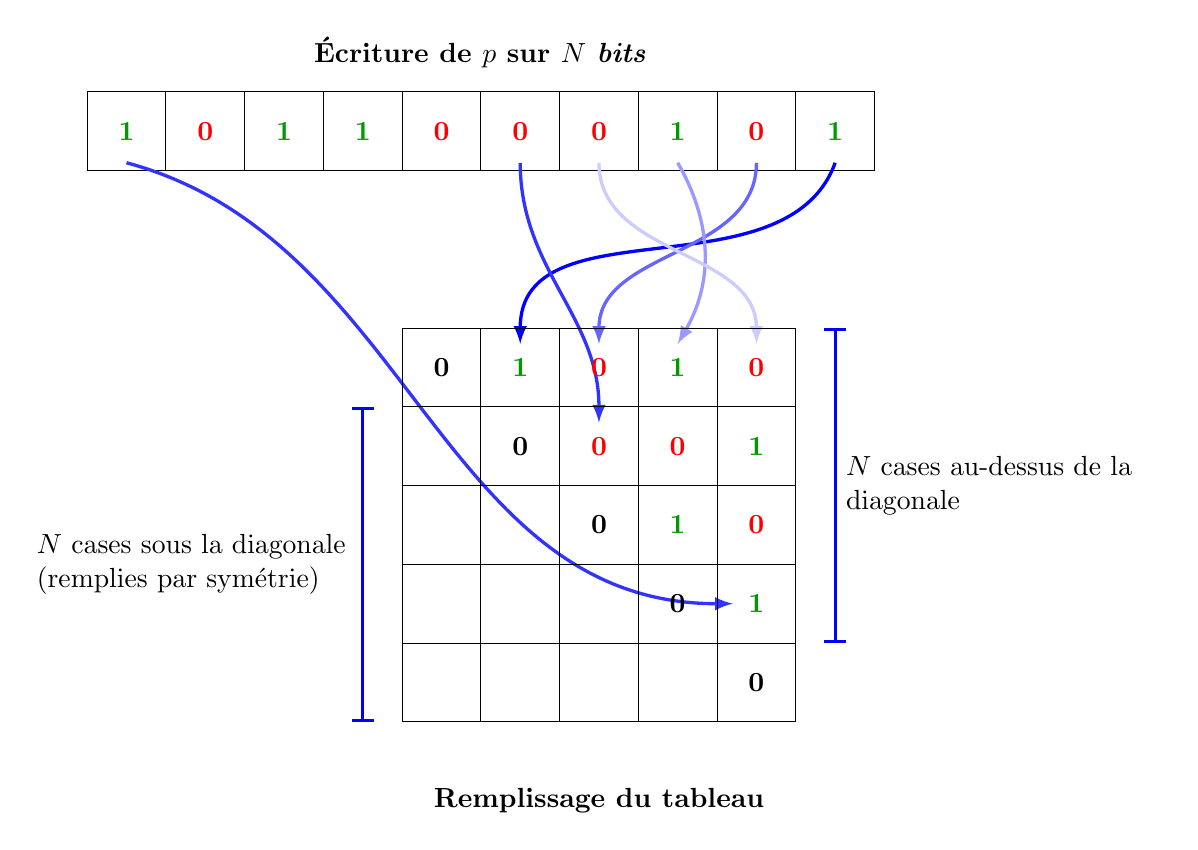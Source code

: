 \begin{tikzpicture}


\begin{scope}[xshift=-4cm,yshift=7cm]
\draw (0,0) grid ++(10,1);


\node[green!60!black] at (9.5,0.5) {\bf 1};
\node[red] at (8.5,0.5) {\bf 0};
\node[green!60!black] at (7.5,0.5) {\bf 1};
\node[red] at (6.5,0.5) {\bf 0};
\node[red] at (5.5,0.5) {\bf 0};
\node[red] at (4.5,0.5) {\bf 0};
\node[green!60!black] at (3.5,0.5) {\bf 1};
\node[green!60!black] at (2.5,0.5) {\bf 1};
\node[red] at (1.5,0.5) {\bf 0};
\node[green!60!black] at (0.5,0.5) {\bf 1};

\node at (5,1.5){\bf \'Ecriture de $p$ sur $N$ \emph{bits}};

\end{scope}

% Fleches

\draw[->,>=latex,blue,very thick] (5.5,7.1) to[out=-110,in=90,->] (1.5,4.8);
\draw[->,>=latex,blue!60,very thick] (4.5,7.1) to[out=-90,in=90,->] (2.5,4.8);
\draw[->,>=latex,blue!40,very thick] (3.5,7.1) to[out=-60,in=60,->] (3.5,4.8);
\draw[->,>=latex,blue!20,very thick] (2.5,7.1) to[out=-90,in=90,->] (4.5,4.8);

\draw[->,>=latex,blue!80,very thick] (1.5,7.1) to[out=-90,in=90,->] (2.5,3.8);

\draw[->,>=latex,blue!80,very thick] (-3.5,7.1) to[out=-15,in=180,->] (4.2,1.5);


% Tableau
\draw (0,0) grid ++(5,5);

\node[red] at (0.5,0.5) {\bf };
\node[green!60!black] at (1.5,0.5) {\bf };
\node[red] at (2.5,0.5) {\bf };
\node[green!60!black] at (3.5,0.5) {\bf };
\node[black] at (4.5,0.5) {\bf 0};

\node[green!60!black] at (0.5,1.5) {\bf };
\node[red] at (1.5,1.5) {\bf };
\node[green!60!black] at (2.5,1.5) {\bf };
\node[black] at (3.5,1.5) {\bf 0};
\node[green!60!black] at (4.5,1.5) {\bf 1};

\node[red] at (0.5,2.5) {\bf };
\node[green!60!black] at (1.5,2.5) {\bf };
\node[black] at (2.5,2.5) {\bf 0};
\node[green!60!black] at (3.5,2.5) {\bf 1};
\node[red] at (4.5,2.5) {\bf 0};


\node[green!60!black] at (0.5,3.5) {\bf };
\node[black] at (1.5,3.5) {\bf 0};
\node[red] at (2.5,3.5) {\bf 0};
\node[red] at (3.5,3.5) {\bf 0};
\node[green!60!black] at (4.5,3.5) {\bf 1};

\node[black] at (0.5,4.5) {\bf 0};
\node[green!60!black] at (1.5,4.5) {\bf 1};
\node[red] at (2.5,4.5) {\bf 0};
\node[green!60!black] at (3.5,4.5) {\bf 1};
\node[red] at (4.5,4.5) {\bf 0};

\node at (2.5,-1){\bf Remplissage du tableau};

\draw[|-|,very thick,blue] (-0.5,0)--++(0,4) node[midway,left,black,text width = 4cm]{$N$ cases sous la diagonale (remplies par sym\'etrie)};

\draw[|-|,very thick,blue] (5.5,1)--++(0,4) node[midway,right,black,text width = 4cm]{$N$ cases au-dessus de la diagonale};

% \node[scale=0.7,above] at (0.5,5) {$i=0$};
% \node[scale=0.7,above] at (1.5,5) {$i=1$};
% \node[scale=0.7,above] at (2.5,5) {$i=2$};
% \node[scale=0.7,above] at (3.5,5) {$i=3$};
% \node[scale=0.7,above] at (4.5,5) {$i=4$};
% 
% \node[scale=0.7,left] at (0,4.5) {$j=0$};
% \node[scale=0.7,left] at (0,3.5) {$j=1$};
% \node[scale=0.7,left] at (0,2.5) {$j=2$};
% \node[scale=0.7,left] at (0,1.5) {$j=3$};
% \node[scale=0.7,left] at (0,0.5) {$j=4$};


\end{tikzpicture}
